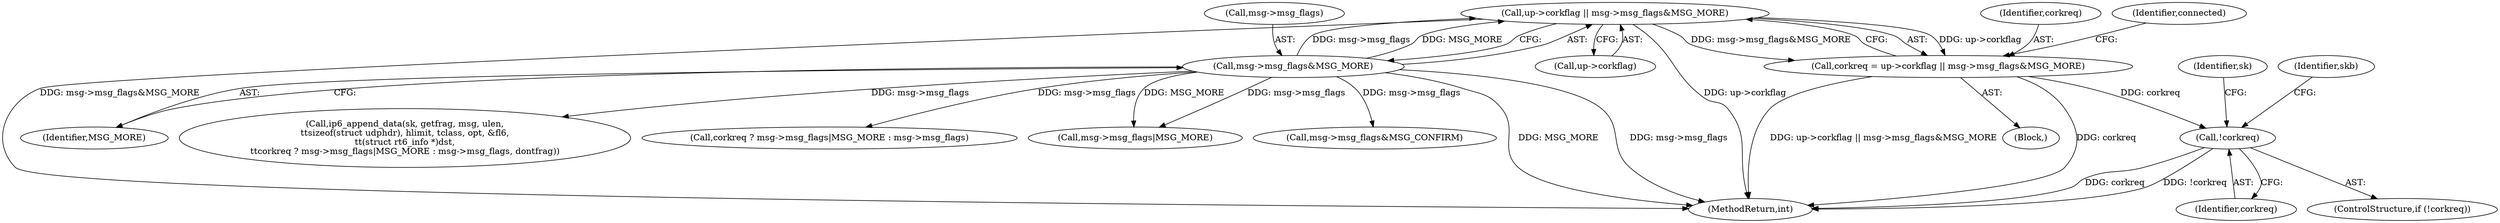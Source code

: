 digraph "0_linux_45f6fad84cc305103b28d73482b344d7f5b76f39_18@pointer" {
"1000175" [label="(Call,up->corkflag || msg->msg_flags&MSG_MORE)"];
"1000179" [label="(Call,msg->msg_flags&MSG_MORE)"];
"1000173" [label="(Call,corkreq = up->corkflag || msg->msg_flags&MSG_MORE)"];
"1000831" [label="(Call,!corkreq)"];
"1000823" [label="(Call,msg->msg_flags&MSG_CONFIRM)"];
"1000183" [label="(Identifier,MSG_MORE)"];
"1000179" [label="(Call,msg->msg_flags&MSG_MORE)"];
"1000180" [label="(Call,msg->msg_flags)"];
"1000176" [label="(Call,up->corkflag)"];
"1000175" [label="(Call,up->corkflag || msg->msg_flags&MSG_MORE)"];
"1000174" [label="(Identifier,corkreq)"];
"1000187" [label="(Identifier,connected)"];
"1000173" [label="(Call,corkreq = up->corkflag || msg->msg_flags&MSG_MORE)"];
"1000927" [label="(Call,msg->msg_flags|MSG_MORE)"];
"1000832" [label="(Identifier,corkreq)"];
"1000910" [label="(Call,ip6_append_data(sk, getfrag, msg, ulen,\n\t\tsizeof(struct udphdr), hlimit, tclass, opt, &fl6,\n\t\t(struct rt6_info *)dst,\n\t\tcorkreq ? msg->msg_flags|MSG_MORE : msg->msg_flags, dontfrag))"];
"1000113" [label="(Block,)"];
"1000830" [label="(ControlStructure,if (!corkreq))"];
"1000836" [label="(Identifier,skb)"];
"1000872" [label="(Identifier,sk)"];
"1000925" [label="(Call,corkreq ? msg->msg_flags|MSG_MORE : msg->msg_flags)"];
"1001043" [label="(MethodReturn,int)"];
"1000831" [label="(Call,!corkreq)"];
"1000175" -> "1000173"  [label="AST: "];
"1000175" -> "1000176"  [label="CFG: "];
"1000175" -> "1000179"  [label="CFG: "];
"1000176" -> "1000175"  [label="AST: "];
"1000179" -> "1000175"  [label="AST: "];
"1000173" -> "1000175"  [label="CFG: "];
"1000175" -> "1001043"  [label="DDG: msg->msg_flags&MSG_MORE"];
"1000175" -> "1001043"  [label="DDG: up->corkflag"];
"1000175" -> "1000173"  [label="DDG: up->corkflag"];
"1000175" -> "1000173"  [label="DDG: msg->msg_flags&MSG_MORE"];
"1000179" -> "1000175"  [label="DDG: msg->msg_flags"];
"1000179" -> "1000175"  [label="DDG: MSG_MORE"];
"1000179" -> "1000183"  [label="CFG: "];
"1000180" -> "1000179"  [label="AST: "];
"1000183" -> "1000179"  [label="AST: "];
"1000179" -> "1001043"  [label="DDG: msg->msg_flags"];
"1000179" -> "1001043"  [label="DDG: MSG_MORE"];
"1000179" -> "1000823"  [label="DDG: msg->msg_flags"];
"1000179" -> "1000910"  [label="DDG: msg->msg_flags"];
"1000179" -> "1000927"  [label="DDG: msg->msg_flags"];
"1000179" -> "1000927"  [label="DDG: MSG_MORE"];
"1000179" -> "1000925"  [label="DDG: msg->msg_flags"];
"1000173" -> "1000113"  [label="AST: "];
"1000174" -> "1000173"  [label="AST: "];
"1000187" -> "1000173"  [label="CFG: "];
"1000173" -> "1001043"  [label="DDG: up->corkflag || msg->msg_flags&MSG_MORE"];
"1000173" -> "1001043"  [label="DDG: corkreq"];
"1000173" -> "1000831"  [label="DDG: corkreq"];
"1000831" -> "1000830"  [label="AST: "];
"1000831" -> "1000832"  [label="CFG: "];
"1000832" -> "1000831"  [label="AST: "];
"1000836" -> "1000831"  [label="CFG: "];
"1000872" -> "1000831"  [label="CFG: "];
"1000831" -> "1001043"  [label="DDG: corkreq"];
"1000831" -> "1001043"  [label="DDG: !corkreq"];
}
